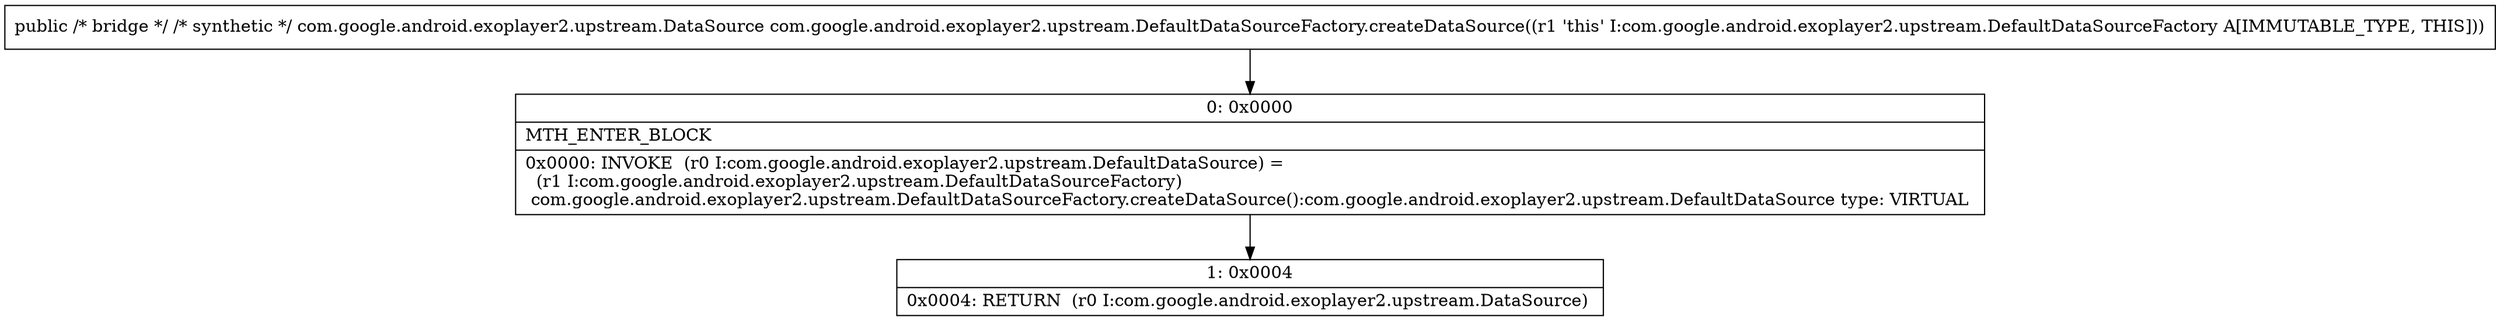 digraph "CFG forcom.google.android.exoplayer2.upstream.DefaultDataSourceFactory.createDataSource()Lcom\/google\/android\/exoplayer2\/upstream\/DataSource;" {
Node_0 [shape=record,label="{0\:\ 0x0000|MTH_ENTER_BLOCK\l|0x0000: INVOKE  (r0 I:com.google.android.exoplayer2.upstream.DefaultDataSource) = \l  (r1 I:com.google.android.exoplayer2.upstream.DefaultDataSourceFactory)\l com.google.android.exoplayer2.upstream.DefaultDataSourceFactory.createDataSource():com.google.android.exoplayer2.upstream.DefaultDataSource type: VIRTUAL \l}"];
Node_1 [shape=record,label="{1\:\ 0x0004|0x0004: RETURN  (r0 I:com.google.android.exoplayer2.upstream.DataSource) \l}"];
MethodNode[shape=record,label="{public \/* bridge *\/ \/* synthetic *\/ com.google.android.exoplayer2.upstream.DataSource com.google.android.exoplayer2.upstream.DefaultDataSourceFactory.createDataSource((r1 'this' I:com.google.android.exoplayer2.upstream.DefaultDataSourceFactory A[IMMUTABLE_TYPE, THIS])) }"];
MethodNode -> Node_0;
Node_0 -> Node_1;
}


